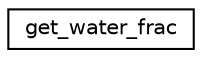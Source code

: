 digraph "Graphical Class Hierarchy"
{
 // INTERACTIVE_SVG=YES
 // LATEX_PDF_SIZE
  edge [fontname="Helvetica",fontsize="10",labelfontname="Helvetica",labelfontsize="10"];
  node [fontname="Helvetica",fontsize="10",shape=record];
  rankdir="LR";
  Node0 [label="get_water_frac",height=0.2,width=0.4,color="black", fillcolor="white", style="filled",URL="$interfacetopography__mod_1_1get__water__frac.html",tooltip="Returns fractional area covered by water."];
}
